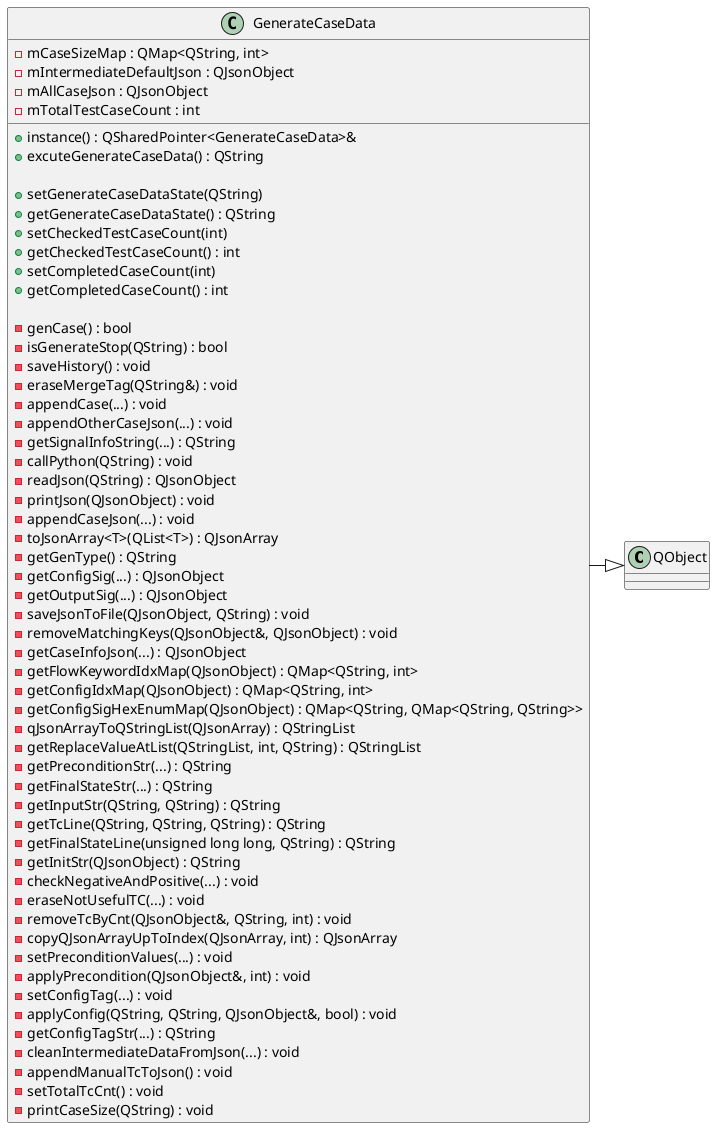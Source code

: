 @startuml

class QObject

class GenerateCaseData {
    - mCaseSizeMap : QMap<QString, int>
    - mIntermediateDefaultJson : QJsonObject
    - mAllCaseJson : QJsonObject
    - mTotalTestCaseCount : int

    + instance() : QSharedPointer<GenerateCaseData>&
    + excuteGenerateCaseData() : QString

    + setGenerateCaseDataState(QString)
    + getGenerateCaseDataState() : QString
    + setCheckedTestCaseCount(int)
    + getCheckedTestCaseCount() : int
    + setCompletedCaseCount(int)
    + getCompletedCaseCount() : int

    - genCase() : bool
    - isGenerateStop(QString) : bool
    - saveHistory() : void
    - eraseMergeTag(QString&) : void
    - appendCase(...) : void
    - appendOtherCaseJson(...) : void
    - getSignalInfoString(...) : QString
    - callPython(QString) : void
    - readJson(QString) : QJsonObject
    - printJson(QJsonObject) : void
    - appendCaseJson(...) : void
    - toJsonArray<T>(QList<T>) : QJsonArray
    - getGenType() : QString
    - getConfigSig(...) : QJsonObject
    - getOutputSig(...) : QJsonObject
    - saveJsonToFile(QJsonObject, QString) : void
    - removeMatchingKeys(QJsonObject&, QJsonObject) : void
    - getCaseInfoJson(...) : QJsonObject
    - getFlowKeywordIdxMap(QJsonObject) : QMap<QString, int>
    - getConfigIdxMap(QJsonObject) : QMap<QString, int>
    - getConfigSigHexEnumMap(QJsonObject) : QMap<QString, QMap<QString, QString>>
    - qJsonArrayToQStringList(QJsonArray) : QStringList
    - getReplaceValueAtList(QStringList, int, QString) : QStringList
    - getPreconditionStr(...) : QString
    - getFinalStateStr(...) : QString
    - getInputStr(QString, QString) : QString
    - getTcLine(QString, QString, QString) : QString
    - getFinalStateLine(unsigned long long, QString) : QString
    - getInitStr(QJsonObject) : QString
    - checkNegativeAndPositive(...) : void
    - eraseNotUsefulTC(...) : void
    - removeTcByCnt(QJsonObject&, QString, int) : void
    - copyQJsonArrayUpToIndex(QJsonArray, int) : QJsonArray
    - setPreconditionValues(...) : void
    - applyPrecondition(QJsonObject&, int) : void
    - setConfigTag(...) : void
    - applyConfig(QString, QString, QJsonObject&, bool) : void
    - getConfigTagStr(...) : QString
    - cleanIntermediateDataFromJson(...) : void
    - appendManualTcToJson() : void
    - setTotalTcCnt() : void
    - printCaseSize(QString) : void
}

GenerateCaseData -|> QObject

@enduml